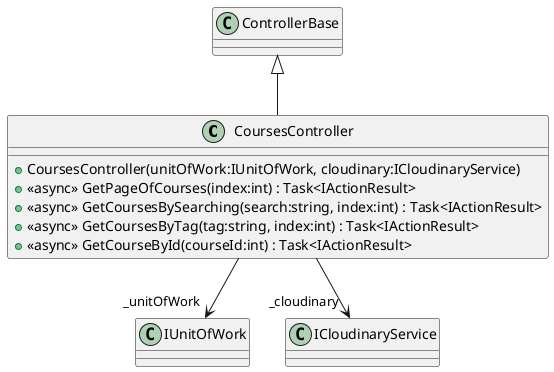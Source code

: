 @startuml
class CoursesController {
    + CoursesController(unitOfWork:IUnitOfWork, cloudinary:ICloudinaryService)
    + <<async>> GetPageOfCourses(index:int) : Task<IActionResult>
    + <<async>> GetCoursesBySearching(search:string, index:int) : Task<IActionResult>
    + <<async>> GetCoursesByTag(tag:string, index:int) : Task<IActionResult>
    + <<async>> GetCourseById(courseId:int) : Task<IActionResult>
}
ControllerBase <|-- CoursesController
CoursesController --> "_unitOfWork" IUnitOfWork
CoursesController --> "_cloudinary" ICloudinaryService
@enduml
